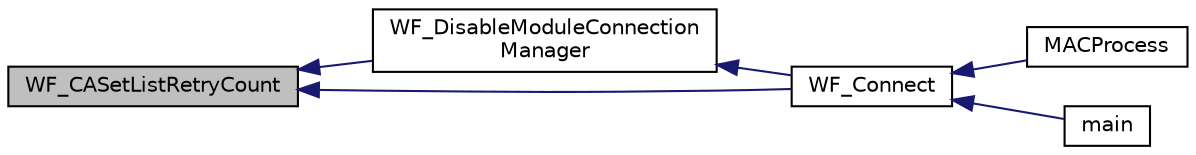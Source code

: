 digraph "WF_CASetListRetryCount"
{
  edge [fontname="Helvetica",fontsize="10",labelfontname="Helvetica",labelfontsize="10"];
  node [fontname="Helvetica",fontsize="10",shape=record];
  rankdir="LR";
  Node1 [label="WF_CASetListRetryCount",height=0.2,width=0.4,color="black", fillcolor="grey75", style="filled", fontcolor="black"];
  Node1 -> Node2 [dir="back",color="midnightblue",fontsize="10",style="solid"];
  Node2 [label="WF_DisableModuleConnection\lManager",height=0.2,width=0.4,color="black", fillcolor="white", style="filled",URL="$_w_f_connection_algorithm_8c.html#abd1db8ad1bed45b1de536a75a286dc60"];
  Node2 -> Node3 [dir="back",color="midnightblue",fontsize="10",style="solid"];
  Node3 [label="WF_Connect",height=0.2,width=0.4,color="black", fillcolor="white", style="filled",URL="$_main_demo_8c.html#a112a0c7a8a37f72cab76a6fcd3f4a4e1"];
  Node3 -> Node4 [dir="back",color="midnightblue",fontsize="10",style="solid"];
  Node4 [label="MACProcess",height=0.2,width=0.4,color="black", fillcolor="white", style="filled",URL="$_w_f_mac_8c.html#a74c4ae494d118879a5d3798a74c3b905"];
  Node3 -> Node5 [dir="back",color="midnightblue",fontsize="10",style="solid"];
  Node5 [label="main",height=0.2,width=0.4,color="black", fillcolor="white", style="filled",URL="$_main_demo_8c.html#a6288eba0f8e8ad3ab1544ad731eb7667"];
  Node1 -> Node3 [dir="back",color="midnightblue",fontsize="10",style="solid"];
}
